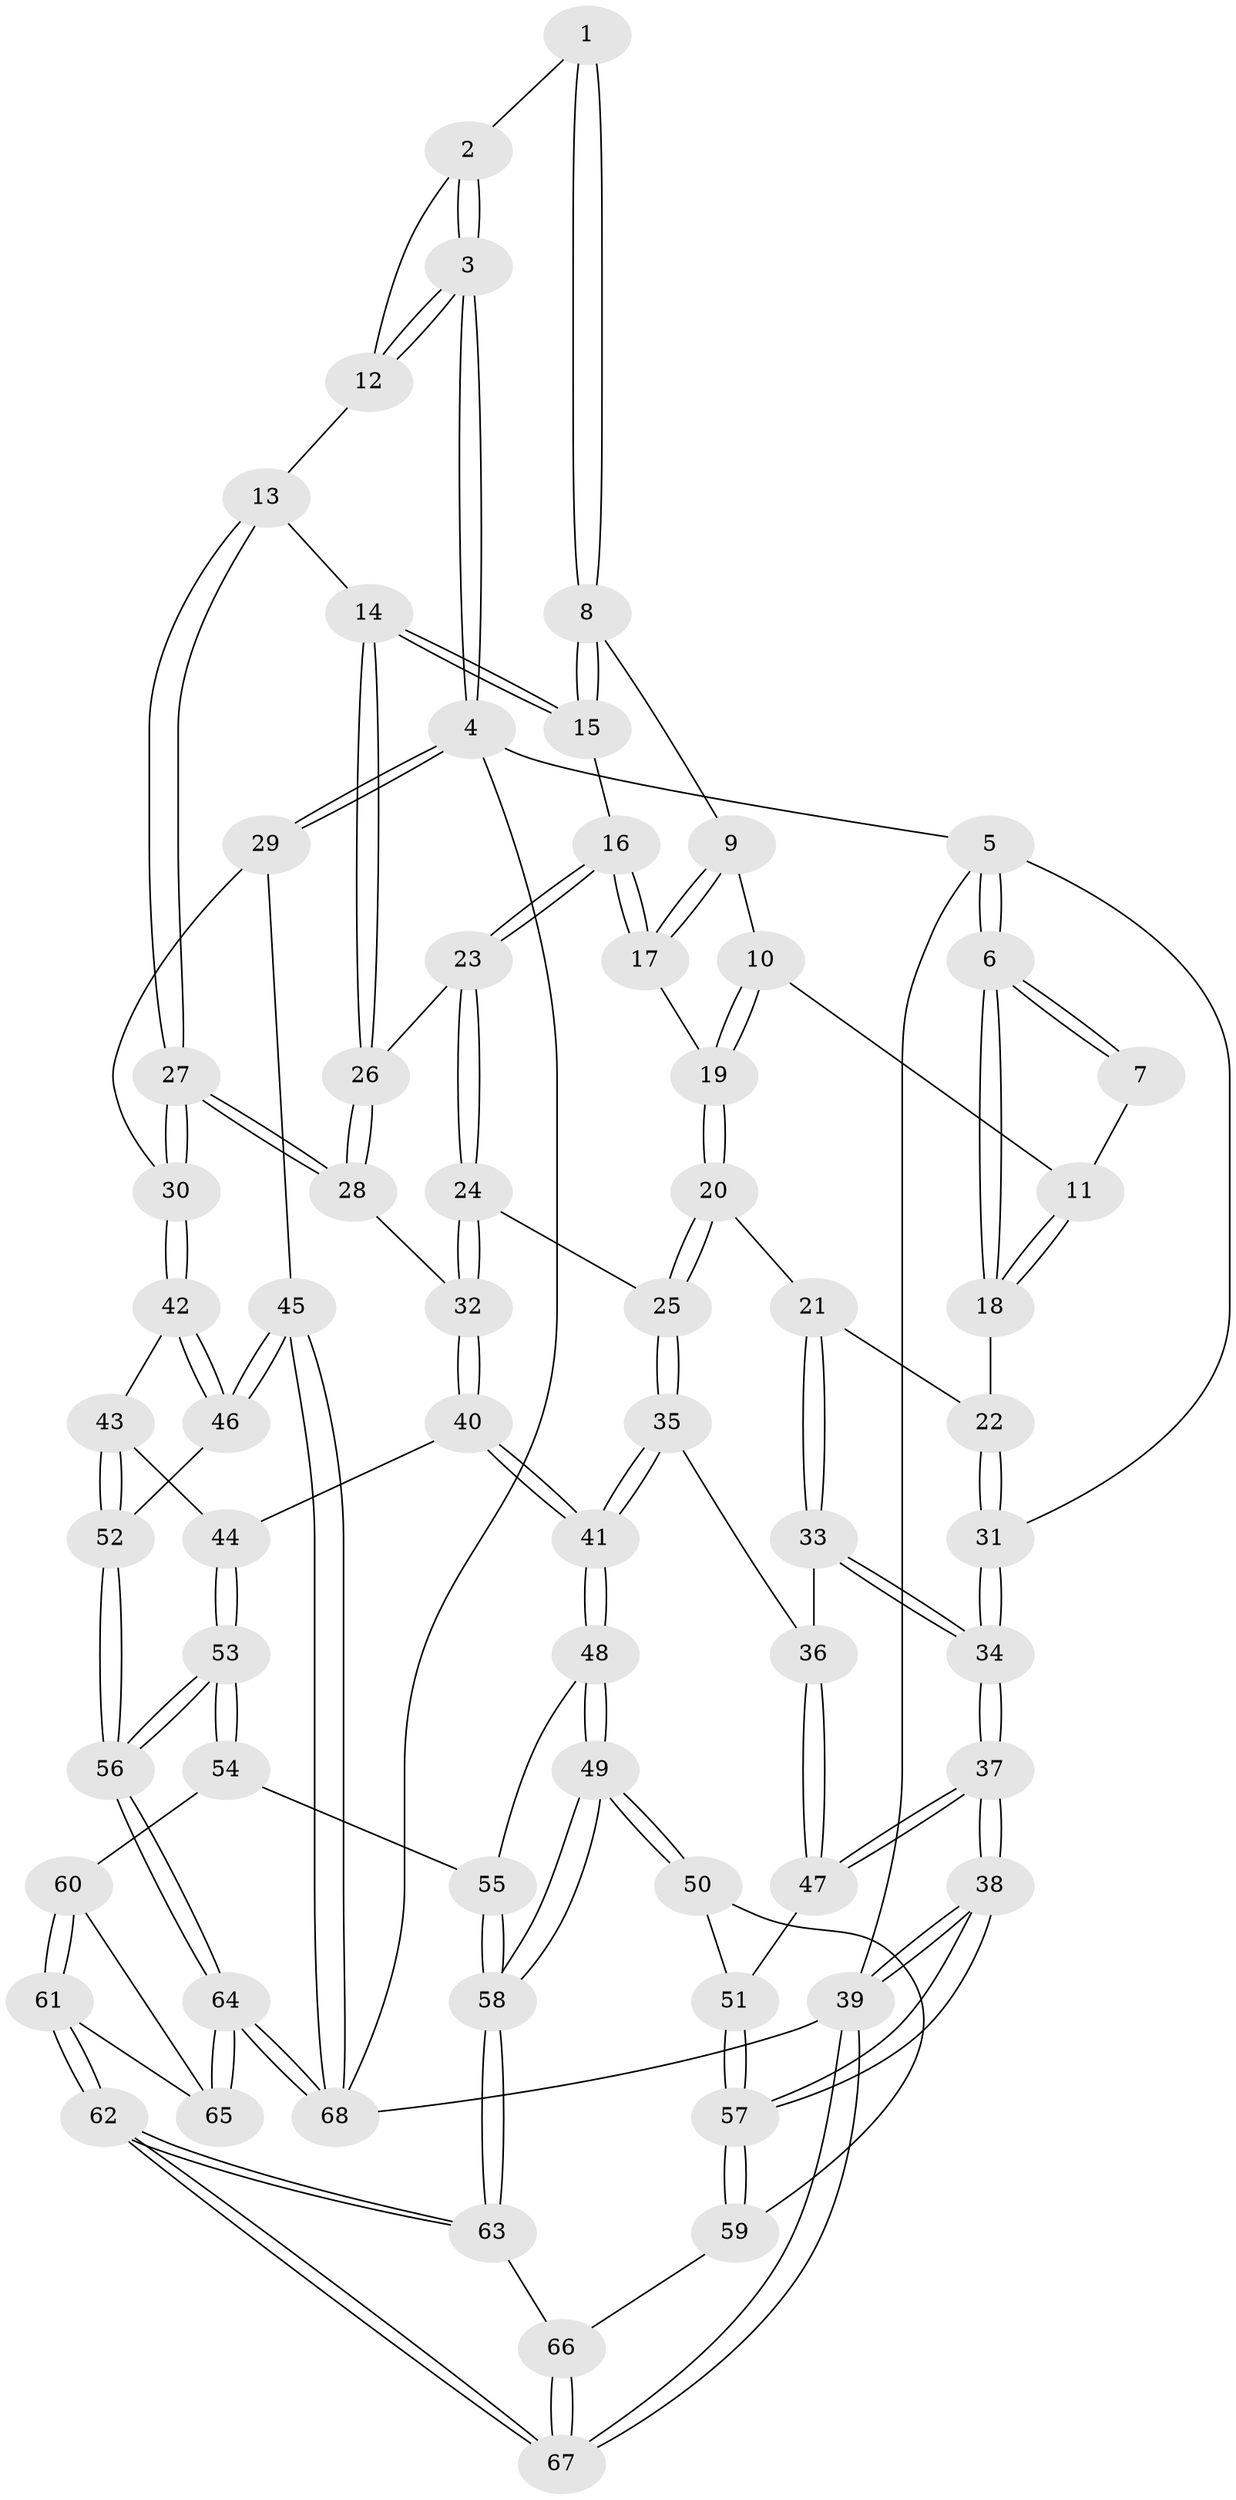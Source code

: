 // coarse degree distribution, {3: 0.25, 4: 0.425, 5: 0.25, 6: 0.05, 2: 0.025}
// Generated by graph-tools (version 1.1) at 2025/52/02/27/25 19:52:41]
// undirected, 68 vertices, 167 edges
graph export_dot {
graph [start="1"]
  node [color=gray90,style=filled];
  1 [pos="+0.5897052676209953+0"];
  2 [pos="+0.6976949421682809+0"];
  3 [pos="+1+0"];
  4 [pos="+1+0"];
  5 [pos="+0+0"];
  6 [pos="+0+0"];
  7 [pos="+0.1927726168331342+0"];
  8 [pos="+0.5844153552256762+0.024641458315929874"];
  9 [pos="+0.47044395070419953+0.08149164278689397"];
  10 [pos="+0.28644905487800004+0.11587338800149777"];
  11 [pos="+0.25858246319919187+0.08980488559248201"];
  12 [pos="+0.8435800275668869+0.1860288448436468"];
  13 [pos="+0.8322021726326051+0.214067211576472"];
  14 [pos="+0.7882228885862055+0.20729125165576626"];
  15 [pos="+0.5925593545232313+0.06062240529964432"];
  16 [pos="+0.5417929232142144+0.20942942182546018"];
  17 [pos="+0.3603046833444635+0.20681172622892838"];
  18 [pos="+0.15639217434347494+0.21343028381314053"];
  19 [pos="+0.3453330197148135+0.21023754800149788"];
  20 [pos="+0.3061564513229585+0.41081903998042896"];
  21 [pos="+0.17952587278338736+0.3369989498406421"];
  22 [pos="+0.14044585601544965+0.2711286549435854"];
  23 [pos="+0.5571745777926621+0.3171215637946825"];
  24 [pos="+0.49281368768165007+0.44113283635942824"];
  25 [pos="+0.336325231401523+0.4630550995130261"];
  26 [pos="+0.6591212395351914+0.308386500064776"];
  27 [pos="+0.9901903331716662+0.43124030995511536"];
  28 [pos="+0.7991855010204028+0.45760046604850124"];
  29 [pos="+1+0.43404241640555585"];
  30 [pos="+1+0.43809663140905847"];
  31 [pos="+0+0.1936704353669371"];
  32 [pos="+0.6221458897919263+0.5402385717817119"];
  33 [pos="+0+0.5050578453913301"];
  34 [pos="+0+0.49500402972413643"];
  35 [pos="+0.26940746332112564+0.6004701235089982"];
  36 [pos="+0.19476600881001407+0.619076504745885"];
  37 [pos="+0+0.706319527774505"];
  38 [pos="+0+0.9472153523276711"];
  39 [pos="+0+1"];
  40 [pos="+0.6365670802976154+0.6848635804465232"];
  41 [pos="+0.3563909513515959+0.7376733758873956"];
  42 [pos="+0.8935677002679545+0.6392664687192907"];
  43 [pos="+0.7544757962838443+0.7132116577132935"];
  44 [pos="+0.6439931838492584+0.6948557477461577"];
  45 [pos="+1+0.9292248141661603"];
  46 [pos="+0.955467489739442+0.8466656943793557"];
  47 [pos="+0.10972699828884043+0.7558576138338431"];
  48 [pos="+0.3582678443641373+0.7716075147334873"];
  49 [pos="+0.16605070258283303+0.9030895513407093"];
  50 [pos="+0.12620058471198006+0.8751089524961151"];
  51 [pos="+0.10837005910608943+0.7720495275042601"];
  52 [pos="+0.845486105632211+0.8844434232198272"];
  53 [pos="+0.6092084158497136+0.9168978506152683"];
  54 [pos="+0.39323215717000076+0.8437408179049816"];
  55 [pos="+0.38416591887597484+0.8295338611021639"];
  56 [pos="+0.6919317209598195+1"];
  57 [pos="+0+0.9229637240049524"];
  58 [pos="+0.19838911731665898+0.9885422497884121"];
  59 [pos="+0.030169493717900776+0.9177299292703109"];
  60 [pos="+0.3930018123995426+0.845168145074329"];
  61 [pos="+0.27822303901512524+1"];
  62 [pos="+0.2532691056671906+1"];
  63 [pos="+0.20897232146190434+1"];
  64 [pos="+0.6873409608654785+1"];
  65 [pos="+0.5554184346792904+1"];
  66 [pos="+0.04785077848433811+0.953682576647888"];
  67 [pos="+0.15596010124049958+1"];
  68 [pos="+1+1"];
  1 -- 2;
  1 -- 8;
  1 -- 8;
  2 -- 3;
  2 -- 3;
  2 -- 12;
  3 -- 4;
  3 -- 4;
  3 -- 12;
  3 -- 12;
  4 -- 5;
  4 -- 29;
  4 -- 29;
  4 -- 68;
  5 -- 6;
  5 -- 6;
  5 -- 31;
  5 -- 39;
  6 -- 7;
  6 -- 7;
  6 -- 18;
  6 -- 18;
  7 -- 11;
  8 -- 9;
  8 -- 15;
  8 -- 15;
  9 -- 10;
  9 -- 17;
  9 -- 17;
  10 -- 11;
  10 -- 19;
  10 -- 19;
  11 -- 18;
  11 -- 18;
  12 -- 13;
  13 -- 14;
  13 -- 27;
  13 -- 27;
  14 -- 15;
  14 -- 15;
  14 -- 26;
  14 -- 26;
  15 -- 16;
  16 -- 17;
  16 -- 17;
  16 -- 23;
  16 -- 23;
  17 -- 19;
  18 -- 22;
  19 -- 20;
  19 -- 20;
  20 -- 21;
  20 -- 25;
  20 -- 25;
  21 -- 22;
  21 -- 33;
  21 -- 33;
  22 -- 31;
  22 -- 31;
  23 -- 24;
  23 -- 24;
  23 -- 26;
  24 -- 25;
  24 -- 32;
  24 -- 32;
  25 -- 35;
  25 -- 35;
  26 -- 28;
  26 -- 28;
  27 -- 28;
  27 -- 28;
  27 -- 30;
  27 -- 30;
  28 -- 32;
  29 -- 30;
  29 -- 45;
  30 -- 42;
  30 -- 42;
  31 -- 34;
  31 -- 34;
  32 -- 40;
  32 -- 40;
  33 -- 34;
  33 -- 34;
  33 -- 36;
  34 -- 37;
  34 -- 37;
  35 -- 36;
  35 -- 41;
  35 -- 41;
  36 -- 47;
  36 -- 47;
  37 -- 38;
  37 -- 38;
  37 -- 47;
  37 -- 47;
  38 -- 39;
  38 -- 39;
  38 -- 57;
  38 -- 57;
  39 -- 67;
  39 -- 67;
  39 -- 68;
  40 -- 41;
  40 -- 41;
  40 -- 44;
  41 -- 48;
  41 -- 48;
  42 -- 43;
  42 -- 46;
  42 -- 46;
  43 -- 44;
  43 -- 52;
  43 -- 52;
  44 -- 53;
  44 -- 53;
  45 -- 46;
  45 -- 46;
  45 -- 68;
  45 -- 68;
  46 -- 52;
  47 -- 51;
  48 -- 49;
  48 -- 49;
  48 -- 55;
  49 -- 50;
  49 -- 50;
  49 -- 58;
  49 -- 58;
  50 -- 51;
  50 -- 59;
  51 -- 57;
  51 -- 57;
  52 -- 56;
  52 -- 56;
  53 -- 54;
  53 -- 54;
  53 -- 56;
  53 -- 56;
  54 -- 55;
  54 -- 60;
  55 -- 58;
  55 -- 58;
  56 -- 64;
  56 -- 64;
  57 -- 59;
  57 -- 59;
  58 -- 63;
  58 -- 63;
  59 -- 66;
  60 -- 61;
  60 -- 61;
  60 -- 65;
  61 -- 62;
  61 -- 62;
  61 -- 65;
  62 -- 63;
  62 -- 63;
  62 -- 67;
  62 -- 67;
  63 -- 66;
  64 -- 65;
  64 -- 65;
  64 -- 68;
  64 -- 68;
  66 -- 67;
  66 -- 67;
}
